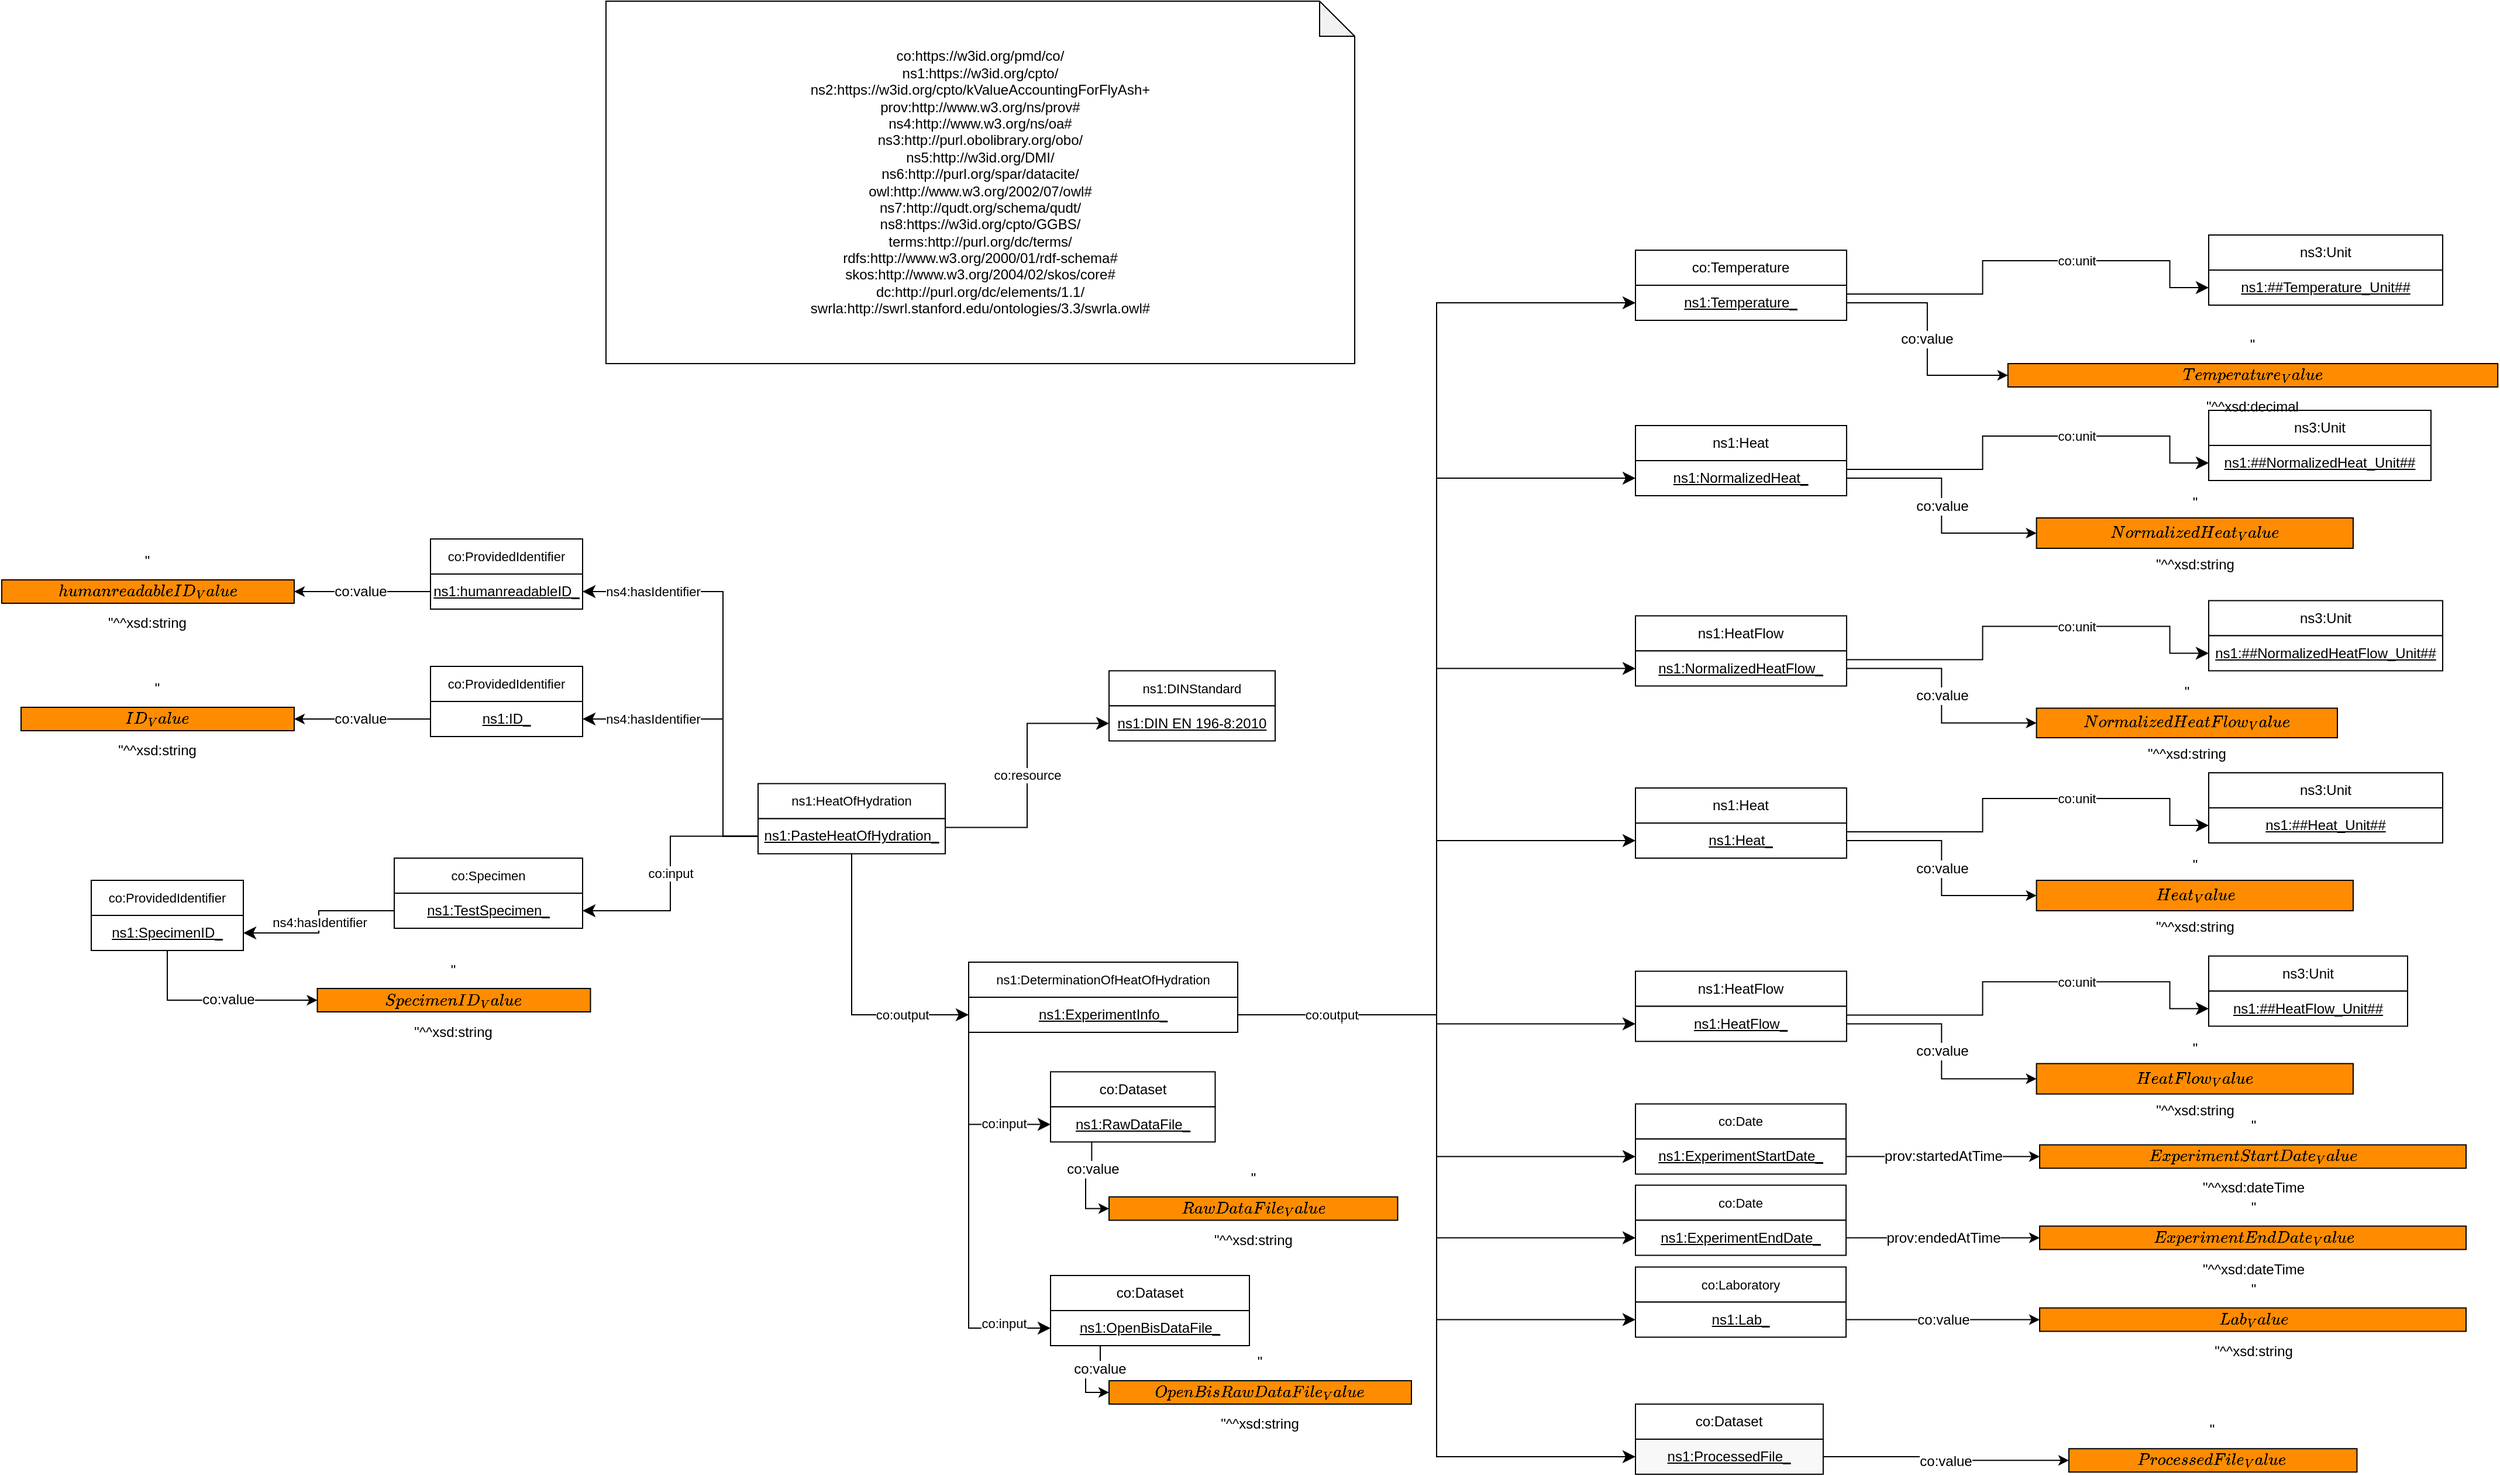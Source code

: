 <mxfile version="15.8.2" type="device"><diagram id="UXIPkQefFEDrWGH3IdC5" name="MiWoEx_neu"><mxGraphModel dx="4222" dy="2876" grid="1" gridSize="10" guides="1" tooltips="1" connect="1" arrows="1" fold="1" page="0" pageScale="1" pageWidth="827" pageHeight="1169" math="0" shadow="0"><root><mxCell id="97505-SNcamct329gDO7-0"/><mxCell id="97505-SNcamct329gDO7-1" parent="97505-SNcamct329gDO7-0"/><object label="ns1:HeatOfHydration" Type="Class" IRI="https://w3id.org/cpto/HeatOfHydration" id="j17su15VqIJJxBcEzvb6-0"><mxCell style="rounded=0;whiteSpace=wrap;html=1;snapToPoint=1;points=[[0.1,0],[0.2,0],[0.3,0],[0.4,0],[0.5,0],[0.6,0],[0.7,0],[0.8,0],[0.9,0],[0,0.1],[0,0.3],[0,0.5],[0,0.7],[0,0.9],[0.1,1],[0.2,1],[0.3,1],[0.4,1],[0.5,1],[0.6,1],[0.7,1],[0.8,1],[0.9,1],[1,0.1],[1,0.3],[1,0.5],[1,0.7],[1,0.9]];fontSize=11;fillColor=#FFFFFF;" parent="97505-SNcamct329gDO7-1" vertex="1"><mxGeometry x="-1850" y="-1320.74" width="160" height="30" as="geometry"/></mxCell></object><object label="&lt;span style=&quot;font-size: 12px&quot;&gt;&lt;u&gt;ns1:PasteHeatOfHydration_&lt;/u&gt;&lt;/span&gt;" Type="Individual" IRI="Null" id="j17su15VqIJJxBcEzvb6-1"><mxCell style="rounded=0;whiteSpace=wrap;html=1;snapToPoint=1;fontSize=11;" parent="97505-SNcamct329gDO7-1" vertex="1"><mxGeometry x="-1850" y="-1290.74" width="160" height="30" as="geometry"/></mxCell></object><object label="co:resource" Type="ObjectProperty" IRI="https://w3id.org/pmd/co/resource" id="j17su15VqIJJxBcEzvb6-5"><mxCell style="endArrow=classic;html=1;exitX=1;exitY=0.25;exitDx=0;exitDy=0;endSize=8;arcSize=0;edgeStyle=orthogonalEdgeStyle;entryX=0;entryY=0.5;entryDx=0;entryDy=0;fillColor=#FFFFFF;" parent="97505-SNcamct329gDO7-1" source="j17su15VqIJJxBcEzvb6-1" target="j17su15VqIJJxBcEzvb6-8" edge="1"><mxGeometry width="90" height="26" as="geometry"><mxPoint x="-282" y="436.5" as="sourcePoint"/><mxPoint x="-1660" y="-1445" as="targetPoint"/></mxGeometry></mxCell></object><object label="ns1:DINStandard" Type="Class" IRI="https://w3id.org/cpto/DINStandard" id="j17su15VqIJJxBcEzvb6-7"><mxCell style="rounded=0;whiteSpace=wrap;html=1;snapToPoint=1;points=[[0.1,0],[0.2,0],[0.3,0],[0.4,0],[0.5,0],[0.6,0],[0.7,0],[0.8,0],[0.9,0],[0,0.1],[0,0.3],[0,0.5],[0,0.7],[0,0.9],[0.1,1],[0.2,1],[0.3,1],[0.4,1],[0.5,1],[0.6,1],[0.7,1],[0.8,1],[0.9,1],[1,0.1],[1,0.3],[1,0.5],[1,0.7],[1,0.9]];fontSize=11;fillColor=#FFFFFF;" parent="97505-SNcamct329gDO7-1" vertex="1"><mxGeometry x="-1550" y="-1417.25" width="142" height="30" as="geometry"/></mxCell></object><object label="&lt;u style=&quot;font-size: 12px&quot;&gt;ns1:&lt;/u&gt;&lt;u&gt;&lt;font style=&quot;font-size: 12px&quot;&gt;DIN EN 196-8:2010&lt;/font&gt;&lt;/u&gt;" Type="Individual" IRI="Null" id="j17su15VqIJJxBcEzvb6-8"><mxCell style="rounded=0;whiteSpace=wrap;html=1;snapToPoint=1;fontSize=11;" parent="97505-SNcamct329gDO7-1" vertex="1"><mxGeometry x="-1550" y="-1387.25" width="142" height="30" as="geometry"/></mxCell></object><object label="co:Date" Type="Class" IRI="https://w3id.org/pmd/co/Date" id="j17su15VqIJJxBcEzvb6-9"><mxCell style="rounded=0;whiteSpace=wrap;html=1;snapToPoint=1;points=[[0.1,0],[0.2,0],[0.3,0],[0.4,0],[0.5,0],[0.6,0],[0.7,0],[0.8,0],[0.9,0],[0,0.1],[0,0.3],[0,0.5],[0,0.7],[0,0.9],[0.1,1],[0.2,1],[0.3,1],[0.4,1],[0.5,1],[0.6,1],[0.7,1],[0.8,1],[0.9,1],[1,0.1],[1,0.3],[1,0.5],[1,0.7],[1,0.9]];fontSize=11;fillColor=#FFFFFF;" parent="97505-SNcamct329gDO7-1" vertex="1"><mxGeometry x="-1100" y="-977.25" width="180" height="30" as="geometry"/></mxCell></object><object label="&lt;u style=&quot;font-size: 12px&quot;&gt;ns1:&lt;/u&gt;&lt;span style=&quot;font-size: 12px&quot;&gt;&lt;u&gt;ExperimentEndDate_&lt;/u&gt;&lt;/span&gt;" Type="Individual" IRI="Null" id="j17su15VqIJJxBcEzvb6-10"><mxCell style="rounded=0;whiteSpace=wrap;html=1;snapToPoint=1;fontSize=11;fillColor=#FFFFFF;" parent="97505-SNcamct329gDO7-1" vertex="1"><mxGeometry x="-1100" y="-947.25" width="180" height="30" as="geometry"/></mxCell></object><object label="ns1:DeterminationOfHeatOfHydration" Type="Class" IRI="https://w3id.org/cpto/DeterminationOfHeatOfHydration" id="j17su15VqIJJxBcEzvb6-76"><mxCell style="rounded=0;whiteSpace=wrap;html=1;snapToPoint=1;points=[[0.1,0],[0.2,0],[0.3,0],[0.4,0],[0.5,0],[0.6,0],[0.7,0],[0.8,0],[0.9,0],[0,0.1],[0,0.3],[0,0.5],[0,0.7],[0,0.9],[0.1,1],[0.2,1],[0.3,1],[0.4,1],[0.5,1],[0.6,1],[0.7,1],[0.8,1],[0.9,1],[1,0.1],[1,0.3],[1,0.5],[1,0.7],[1,0.9]];fontSize=11;fillColor=#FFFFFF;" parent="97505-SNcamct329gDO7-1" vertex="1"><mxGeometry x="-1670" y="-1168" width="230" height="30" as="geometry"/></mxCell></object><object label="&lt;u style=&quot;font-size: 12px&quot;&gt;ns1:&lt;/u&gt;&lt;u&gt;&lt;font style=&quot;font-size: 12px&quot;&gt;ExperimentInfo_&lt;/font&gt;&lt;/u&gt;" Type="Individual" IRI="Null" id="j17su15VqIJJxBcEzvb6-77"><mxCell style="rounded=0;whiteSpace=wrap;html=1;snapToPoint=1;fontSize=11;" parent="97505-SNcamct329gDO7-1" vertex="1"><mxGeometry x="-1670" y="-1138" width="230" height="30" as="geometry"/></mxCell></object><object label="co:output" Type="ObjectProperty" IRI="https://w3id.org/pmd/co/output" id="j17su15VqIJJxBcEzvb6-78"><mxCell style="endArrow=classic;html=1;endSize=8;arcSize=0;edgeStyle=orthogonalEdgeStyle;entryX=0;entryY=0.5;entryDx=0;entryDy=0;exitX=0.5;exitY=1;exitDx=0;exitDy=0;fillColor=#FFFFFF;" parent="97505-SNcamct329gDO7-1" source="j17su15VqIJJxBcEzvb6-1" target="j17su15VqIJJxBcEzvb6-77" edge="1"><mxGeometry x="-279.5" width="90" height="26" as="geometry"><mxPoint x="90.5" y="390" as="sourcePoint"/><mxPoint x="-589.5" y="2153.74" as="targetPoint"/><mxPoint x="-7" y="69" as="offset"/><Array as="points"><mxPoint x="-1770" y="-1123"/></Array></mxGeometry></mxCell></object><object label="co:Laboratory" Type="Class" IRI="https://w3id.org/pmd/co/Laboratory" id="j17su15VqIJJxBcEzvb6-95"><mxCell style="rounded=0;whiteSpace=wrap;html=1;snapToPoint=1;points=[[0.1,0],[0.2,0],[0.3,0],[0.4,0],[0.5,0],[0.6,0],[0.7,0],[0.8,0],[0.9,0],[0,0.1],[0,0.3],[0,0.5],[0,0.7],[0,0.9],[0.1,1],[0.2,1],[0.3,1],[0.4,1],[0.5,1],[0.6,1],[0.7,1],[0.8,1],[0.9,1],[1,0.1],[1,0.3],[1,0.5],[1,0.7],[1,0.9]];fontSize=11;fillColor=#FFFFFF;" parent="97505-SNcamct329gDO7-1" vertex="1"><mxGeometry x="-1100" y="-907.25" width="180" height="30" as="geometry"/></mxCell></object><object label="&lt;u style=&quot;font-size: 12px&quot;&gt;ns1:&lt;/u&gt;&lt;span style=&quot;font-size: 12px&quot;&gt;&lt;u&gt;Lab_&lt;/u&gt;&lt;/span&gt;" Type="Individual" IRI="Null" id="j17su15VqIJJxBcEzvb6-96"><mxCell style="rounded=0;whiteSpace=wrap;html=1;snapToPoint=1;fontSize=11;fillColor=#FFFFFF;" parent="97505-SNcamct329gDO7-1" vertex="1"><mxGeometry x="-1100" y="-877.25" width="180" height="30" as="geometry"/></mxCell></object><object label="prov:endedAtTime" Type="DatatypeProperty" IRI="http://www.w3.org/ns/prov#endedAtTime" id="j17su15VqIJJxBcEzvb6-97"><mxCell style="edgeStyle=orthogonalEdgeStyle;rounded=0;orthogonalLoop=1;jettySize=auto;html=1;fontSize=12;exitX=1;exitY=0.5;exitDx=0;exitDy=0;entryX=0;entryY=0.5;entryDx=0;entryDy=0;fillColor=#FFFFFF;" parent="97505-SNcamct329gDO7-1" source="j17su15VqIJJxBcEzvb6-10" target="YiSI-3_hxDZqlvMmnj0z-59" edge="1"><mxGeometry x="170" y="140.75" as="geometry"><mxPoint x="530.5" y="635.75" as="sourcePoint"/><mxPoint x="-759.5" y="-1007.25" as="targetPoint"/></mxGeometry></mxCell></object><object label="co:value" Type="DatatypeProperty" IRI="https://w3id.org/pmd/co/value" id="j17su15VqIJJxBcEzvb6-99"><mxCell style="edgeStyle=orthogonalEdgeStyle;rounded=0;orthogonalLoop=1;jettySize=auto;html=1;fontSize=12;entryX=0;entryY=0.5;entryDx=0;entryDy=0;exitX=1;exitY=0.5;exitDx=0;exitDy=0;fillColor=#FFFFFF;" parent="97505-SNcamct329gDO7-1" source="j17su15VqIJJxBcEzvb6-96" target="j17su15VqIJJxBcEzvb6-100" edge="1"><mxGeometry x="170" y="140.75" as="geometry"><mxPoint x="540.5" y="680.75" as="sourcePoint"/><mxPoint x="-2778.97" y="10575.01" as="targetPoint"/></mxGeometry></mxCell></object><object label="&quot;$$Lab_Value$$&quot;^^xsd:string" Type="DataValue" IRI_DT="http://www.w3.org/2001/XMLSchema#string" id="j17su15VqIJJxBcEzvb6-100"><mxCell style="rounded=0;whiteSpace=wrap;html=1;snapToPoint=1;shadow=0;glass=0;sketch=0;strokeColor=default;fontSize=12;fillColor=#FF8C00;" parent="97505-SNcamct329gDO7-1" vertex="1"><mxGeometry x="-754.5" y="-872.25" width="364.5" height="20" as="geometry"/></mxCell></object><object label="co:output" Type="ObjectProperty" IRI="https://w3id.org/pmd/co/output" id="j17su15VqIJJxBcEzvb6-110"><mxCell style="endArrow=classic;html=1;endSize=8;arcSize=0;edgeStyle=orthogonalEdgeStyle;entryX=0;entryY=0.5;entryDx=0;entryDy=0;exitX=1;exitY=0.5;exitDx=0;exitDy=0;fillColor=#FFFFFF;" parent="97505-SNcamct329gDO7-1" source="j17su15VqIJJxBcEzvb6-77" target="0SvXGI8I1okwBc59mU3W-1" edge="1"><mxGeometry width="90" height="26" as="geometry"><mxPoint x="320.56" y="345" as="sourcePoint"/><mxPoint x="-1270" y="-933" as="targetPoint"/><mxPoint x="-90" y="-61" as="offset"/></mxGeometry></mxCell></object><object label="&quot;$$ExperimentEndDate_Value$$&quot;^^xsd:dateTime" Type="DataValue" IRI_DT="http://www.w3.org/2001/XMLSchema#dateTime" id="YiSI-3_hxDZqlvMmnj0z-59"><mxCell style="rounded=0;whiteSpace=wrap;html=1;snapToPoint=1;shadow=0;glass=0;sketch=0;strokeColor=default;fontSize=12;fillColor=#FF8C00;" parent="97505-SNcamct329gDO7-1" vertex="1"><mxGeometry x="-754.5" y="-942.25" width="364.5" height="20" as="geometry"/></mxCell></object><object label="co:Date" Type="Class" IRI="https://w3id.org/pmd/co/Date" id="0SvXGI8I1okwBc59mU3W-0"><mxCell style="rounded=0;whiteSpace=wrap;html=1;snapToPoint=1;points=[[0.1,0],[0.2,0],[0.3,0],[0.4,0],[0.5,0],[0.6,0],[0.7,0],[0.8,0],[0.9,0],[0,0.1],[0,0.3],[0,0.5],[0,0.7],[0,0.9],[0.1,1],[0.2,1],[0.3,1],[0.4,1],[0.5,1],[0.6,1],[0.7,1],[0.8,1],[0.9,1],[1,0.1],[1,0.3],[1,0.5],[1,0.7],[1,0.9]];fontSize=11;fillColor=#FFFFFF;" parent="97505-SNcamct329gDO7-1" vertex="1"><mxGeometry x="-1100" y="-1046.75" width="180" height="30" as="geometry"/></mxCell></object><object label="&lt;u style=&quot;font-size: 12px&quot;&gt;ns1:&lt;/u&gt;&lt;span style=&quot;font-size: 12px&quot;&gt;&lt;u&gt;ExperimentStartDate_&lt;/u&gt;&lt;/span&gt;" Type="Individual" IRI="Null" id="0SvXGI8I1okwBc59mU3W-1"><mxCell style="rounded=0;whiteSpace=wrap;html=1;snapToPoint=1;fontSize=11;fillColor=#FFFFFF;" parent="97505-SNcamct329gDO7-1" vertex="1"><mxGeometry x="-1100" y="-1016.75" width="180" height="30" as="geometry"/></mxCell></object><object label="prov:startedAtTime" Type="DatatypeProperty" IRI="http://www.w3.org/ns/prov#startedAtTime" id="0SvXGI8I1okwBc59mU3W-2"><mxCell style="edgeStyle=orthogonalEdgeStyle;rounded=0;orthogonalLoop=1;jettySize=auto;html=1;fontSize=12;exitX=1;exitY=0.5;exitDx=0;exitDy=0;entryX=0;entryY=0.5;entryDx=0;entryDy=0;fillColor=#FFFFFF;" parent="97505-SNcamct329gDO7-1" source="0SvXGI8I1okwBc59mU3W-1" target="0SvXGI8I1okwBc59mU3W-3" edge="1"><mxGeometry x="170" y="71.25" as="geometry"><mxPoint x="530.5" y="566.25" as="sourcePoint"/><mxPoint x="-759.5" y="-1076.75" as="targetPoint"/></mxGeometry></mxCell></object><object label="&quot;$$ExperimentStartDate_Value$$&quot;^^xsd:dateTime" Type="DataValue" IRI_DT="http://www.w3.org/2001/XMLSchema#dateTime" id="0SvXGI8I1okwBc59mU3W-3"><mxCell style="rounded=0;whiteSpace=wrap;html=1;snapToPoint=1;shadow=0;glass=0;sketch=0;strokeColor=default;fontSize=12;fillColor=#FF8C00;" parent="97505-SNcamct329gDO7-1" vertex="1"><mxGeometry x="-754.5" y="-1011.75" width="364.5" height="20" as="geometry"/></mxCell></object><object label="ns1:HeatFlow" Type="Class" IRI="https://w3id.org/cpto/HeatFlow" id="0SvXGI8I1okwBc59mU3W-12"><mxCell style="rounded=0;whiteSpace=wrap;html=1;snapToPoint=1;points=[[0.1,0],[0.2,0],[0.3,0],[0.4,0],[0.5,0],[0.6,0],[0.7,0],[0.8,0],[0.9,0],[0,0.1],[0,0.3],[0,0.5],[0,0.7],[0,0.9],[0.1,1],[0.2,1],[0.3,1],[0.4,1],[0.5,1],[0.6,1],[0.7,1],[0.8,1],[0.9,1],[1,0.1],[1,0.3],[1,0.5],[1,0.7],[1,0.9]];fillColor=#FFFFFF;" parent="97505-SNcamct329gDO7-1" vertex="1"><mxGeometry x="-1100" y="-1464.25" width="180.47" height="30" as="geometry"/></mxCell></object><object label="&lt;u style=&quot;font-size: 11px&quot;&gt;&lt;font style=&quot;font-size: 12px&quot;&gt;ns1:NormalizedHeatFlow&lt;/font&gt;&lt;/u&gt;&lt;u&gt;_&lt;/u&gt;" Type="Individual" IRI="Null" id="0SvXGI8I1okwBc59mU3W-13"><mxCell style="rounded=0;whiteSpace=wrap;html=1;snapToPoint=1;fillColor=#FFFFFF;" parent="97505-SNcamct329gDO7-1" vertex="1"><mxGeometry x="-1100" y="-1434.25" width="180.47" height="30" as="geometry"/></mxCell></object><object label="co:value" Type="DatatypeProperty" IRI="https://w3id.org/pmd/co/value" id="0SvXGI8I1okwBc59mU3W-14"><mxCell style="edgeStyle=orthogonalEdgeStyle;rounded=0;orthogonalLoop=1;jettySize=auto;html=1;exitX=1;exitY=0.5;exitDx=0;exitDy=0;fontSize=12;entryX=0;entryY=0.5;entryDx=0;entryDy=0;fillColor=#FFFFFF;" parent="97505-SNcamct329gDO7-1" source="0SvXGI8I1okwBc59mU3W-13" target="0SvXGI8I1okwBc59mU3W-15" edge="1"><mxGeometry x="-593.263" y="-1414.086" as="geometry"><mxPoint x="-593.263" y="-1414.086" as="sourcePoint"/><mxPoint x="-793.26" y="-1391.25" as="targetPoint"/></mxGeometry></mxCell></object><object label="&quot;$$NormalizedHeatFlow_Value$$&quot;^^xsd:string" Type="DataValue" IRI_DT="http://www.w3.org/2001/XMLSchema#string" id="0SvXGI8I1okwBc59mU3W-15"><mxCell style="rounded=0;whiteSpace=wrap;html=1;fillColor=#FF8C00;" parent="97505-SNcamct329gDO7-1" vertex="1"><mxGeometry x="-757.21" y="-1385.25" width="257.21" height="25.25" as="geometry"/></mxCell></object><object label="ns3:Unit" Type="Class" IRI="http://qudt.org/schema/qudt/Unit" id="0SvXGI8I1okwBc59mU3W-16"><mxCell style="rounded=0;whiteSpace=wrap;html=1;snapToPoint=1;points=[[0.1,0],[0.2,0],[0.3,0],[0.4,0],[0.5,0],[0.6,0],[0.7,0],[0.8,0],[0.9,0],[0,0.1],[0,0.3],[0,0.5],[0,0.7],[0,0.9],[0.1,1],[0.2,1],[0.3,1],[0.4,1],[0.5,1],[0.6,1],[0.7,1],[0.8,1],[0.9,1],[1,0.1],[1,0.3],[1,0.5],[1,0.7],[1,0.9]];fillColor=#FFFFFF;" parent="97505-SNcamct329gDO7-1" vertex="1"><mxGeometry x="-610" y="-1477.25" width="200" height="30" as="geometry"/></mxCell></object><object label="&lt;u&gt;ns1:##NormalizedHeatFlow_Unit##&lt;/u&gt;" Type="Individual" id="0SvXGI8I1okwBc59mU3W-17"><mxCell style="rounded=0;whiteSpace=wrap;html=1;snapToPoint=1;fillColor=#FFFFFF;" parent="97505-SNcamct329gDO7-1" vertex="1"><mxGeometry x="-610" y="-1447.25" width="200" height="30" as="geometry"/></mxCell></object><object label="co:unit" Type="ObjectProperty" IRI="https://w3id.org/pmd/co/unit" id="0SvXGI8I1okwBc59mU3W-18"><mxCell style="endArrow=classic;html=1;exitX=1;exitY=0.25;exitDx=0;exitDy=0;entryX=0;entryY=0.5;entryDx=0;entryDy=0;endSize=8;arcSize=0;edgeStyle=orthogonalEdgeStyle;fillColor=#FFFFFF;" parent="97505-SNcamct329gDO7-1" source="0SvXGI8I1okwBc59mU3W-13" target="0SvXGI8I1okwBc59mU3W-17" edge="1"><mxGeometry x="-2823.26" y="-1255.25" width="90" height="26" as="geometry"><mxPoint x="-662.593" y="-1500.25" as="sourcePoint"/><mxPoint x="-522.593" y="-1500.25" as="targetPoint"/><Array as="points"><mxPoint x="-803.26" y="-1426.25"/><mxPoint x="-803.26" y="-1455.25"/><mxPoint x="-643.26" y="-1455.25"/><mxPoint x="-643.26" y="-1432.25"/></Array><mxPoint x="42" y="-26" as="offset"/></mxGeometry></mxCell></object><object label="ns1:Heat" Type="Class" IRI="https://w3id.org/cpto/Heat" id="0SvXGI8I1okwBc59mU3W-19"><mxCell style="rounded=0;whiteSpace=wrap;html=1;snapToPoint=1;points=[[0.1,0],[0.2,0],[0.3,0],[0.4,0],[0.5,0],[0.6,0],[0.7,0],[0.8,0],[0.9,0],[0,0.1],[0,0.3],[0,0.5],[0,0.7],[0,0.9],[0.1,1],[0.2,1],[0.3,1],[0.4,1],[0.5,1],[0.6,1],[0.7,1],[0.8,1],[0.9,1],[1,0.1],[1,0.3],[1,0.5],[1,0.7],[1,0.9]];fillColor=#FFFFFF;" parent="97505-SNcamct329gDO7-1" vertex="1"><mxGeometry x="-1100" y="-1317" width="180.47" height="30" as="geometry"/></mxCell></object><object label="&lt;u style=&quot;font-size: 11px&quot;&gt;&lt;font style=&quot;font-size: 12px&quot;&gt;ns1:Heat&lt;/font&gt;&lt;/u&gt;&lt;u&gt;_&lt;/u&gt;" Type="Individual" IRI="Null" id="0SvXGI8I1okwBc59mU3W-20"><mxCell style="rounded=0;whiteSpace=wrap;html=1;snapToPoint=1;fillColor=#FFFFFF;" parent="97505-SNcamct329gDO7-1" vertex="1"><mxGeometry x="-1100" y="-1287" width="180.47" height="30" as="geometry"/></mxCell></object><object label="co:value" Type="DatatypeProperty" IRI="https://w3id.org/pmd/co/value" id="0SvXGI8I1okwBc59mU3W-21"><mxCell style="edgeStyle=orthogonalEdgeStyle;rounded=0;orthogonalLoop=1;jettySize=auto;html=1;exitX=1;exitY=0.5;exitDx=0;exitDy=0;fontSize=12;entryX=0;entryY=0.5;entryDx=0;entryDy=0;fillColor=#FFFFFF;" parent="97505-SNcamct329gDO7-1" source="0SvXGI8I1okwBc59mU3W-20" target="0SvXGI8I1okwBc59mU3W-22" edge="1"><mxGeometry x="-593.263" y="-1266.836" as="geometry"><mxPoint x="-593.263" y="-1266.836" as="sourcePoint"/><mxPoint x="-793.26" y="-1244" as="targetPoint"/></mxGeometry></mxCell></object><object label="&quot;$$Heat_Value$$&quot;^^xsd:string" Type="DataValue" IRI_DT="http://www.w3.org/2001/XMLSchema#string" id="0SvXGI8I1okwBc59mU3W-22"><mxCell style="rounded=0;whiteSpace=wrap;html=1;fillColor=#FF8C00;" parent="97505-SNcamct329gDO7-1" vertex="1"><mxGeometry x="-757.21" y="-1238" width="270.69" height="26" as="geometry"/></mxCell></object><object label="ns3:Unit" Type="Class" IRI="http://qudt.org/schema/qudt/Unit" id="0SvXGI8I1okwBc59mU3W-23"><mxCell style="rounded=0;whiteSpace=wrap;html=1;snapToPoint=1;points=[[0.1,0],[0.2,0],[0.3,0],[0.4,0],[0.5,0],[0.6,0],[0.7,0],[0.8,0],[0.9,0],[0,0.1],[0,0.3],[0,0.5],[0,0.7],[0,0.9],[0.1,1],[0.2,1],[0.3,1],[0.4,1],[0.5,1],[0.6,1],[0.7,1],[0.8,1],[0.9,1],[1,0.1],[1,0.3],[1,0.5],[1,0.7],[1,0.9]];fillColor=#FFFFFF;" parent="97505-SNcamct329gDO7-1" vertex="1"><mxGeometry x="-610" y="-1330" width="200" height="30" as="geometry"/></mxCell></object><object label="&lt;u&gt;ns1:##Heat_Unit##&lt;/u&gt;" Type="Individual" id="0SvXGI8I1okwBc59mU3W-24"><mxCell style="rounded=0;whiteSpace=wrap;html=1;snapToPoint=1;fillColor=#FFFFFF;" parent="97505-SNcamct329gDO7-1" vertex="1"><mxGeometry x="-610" y="-1300" width="200" height="30" as="geometry"/></mxCell></object><object label="co:unit" Type="ObjectProperty" IRI="https://w3id.org/pmd/co/unit" id="0SvXGI8I1okwBc59mU3W-25"><mxCell style="endArrow=classic;html=1;exitX=1;exitY=0.25;exitDx=0;exitDy=0;entryX=0;entryY=0.5;entryDx=0;entryDy=0;endSize=8;arcSize=0;edgeStyle=orthogonalEdgeStyle;fillColor=#FFFFFF;" parent="97505-SNcamct329gDO7-1" source="0SvXGI8I1okwBc59mU3W-20" target="0SvXGI8I1okwBc59mU3W-24" edge="1"><mxGeometry x="-2823.26" y="-1108" width="90" height="26" as="geometry"><mxPoint x="-662.593" y="-1353" as="sourcePoint"/><mxPoint x="-522.593" y="-1353" as="targetPoint"/><Array as="points"><mxPoint x="-803.26" y="-1279"/><mxPoint x="-803.26" y="-1308"/><mxPoint x="-643.26" y="-1308"/><mxPoint x="-643.26" y="-1285"/></Array><mxPoint x="42" y="-26" as="offset"/></mxGeometry></mxCell></object><object label="ns1:Heat" Type="Class" IRI="https://w3id.org/cpto/Heat" id="0SvXGI8I1okwBc59mU3W-26"><mxCell style="rounded=0;whiteSpace=wrap;html=1;snapToPoint=1;points=[[0.1,0],[0.2,0],[0.3,0],[0.4,0],[0.5,0],[0.6,0],[0.7,0],[0.8,0],[0.9,0],[0,0.1],[0,0.3],[0,0.5],[0,0.7],[0,0.9],[0.1,1],[0.2,1],[0.3,1],[0.4,1],[0.5,1],[0.6,1],[0.7,1],[0.8,1],[0.9,1],[1,0.1],[1,0.3],[1,0.5],[1,0.7],[1,0.9]];fillColor=#FFFFFF;" parent="97505-SNcamct329gDO7-1" vertex="1"><mxGeometry x="-1100" y="-1627" width="180.47" height="30" as="geometry"/></mxCell></object><object label="&lt;u style=&quot;font-size: 11px&quot;&gt;&lt;font style=&quot;font-size: 12px&quot;&gt;ns1:NormalizedHeat&lt;/font&gt;&lt;/u&gt;&lt;u&gt;_&lt;/u&gt;" Type="Individual" IRI="Null" id="0SvXGI8I1okwBc59mU3W-27"><mxCell style="rounded=0;whiteSpace=wrap;html=1;snapToPoint=1;fillColor=#FFFFFF;" parent="97505-SNcamct329gDO7-1" vertex="1"><mxGeometry x="-1100" y="-1597" width="180.47" height="30" as="geometry"/></mxCell></object><object label="co:value" Type="DatatypeProperty" IRI="https://w3id.org/pmd/co/value" id="0SvXGI8I1okwBc59mU3W-28"><mxCell style="edgeStyle=orthogonalEdgeStyle;rounded=0;orthogonalLoop=1;jettySize=auto;html=1;exitX=1;exitY=0.5;exitDx=0;exitDy=0;fontSize=12;entryX=0;entryY=0.5;entryDx=0;entryDy=0;fillColor=#FFFFFF;" parent="97505-SNcamct329gDO7-1" source="0SvXGI8I1okwBc59mU3W-27" target="0SvXGI8I1okwBc59mU3W-29" edge="1"><mxGeometry x="-593.263" y="-1576.836" as="geometry"><mxPoint x="-593.263" y="-1576.836" as="sourcePoint"/><mxPoint x="-793.26" y="-1554" as="targetPoint"/></mxGeometry></mxCell></object><object label="&quot;$$NormalizedHeat_Value$$&quot;^^xsd:string" Type="DataValue" IRI_DT="http://www.w3.org/2001/XMLSchema#string" id="0SvXGI8I1okwBc59mU3W-29"><mxCell style="rounded=0;whiteSpace=wrap;html=1;fillColor=#FF8C00;" parent="97505-SNcamct329gDO7-1" vertex="1"><mxGeometry x="-757.21" y="-1548" width="270.69" height="26" as="geometry"/></mxCell></object><object label="ns3:Unit" Type="Class" IRI="http://qudt.org/schema/qudt/Unit" id="0SvXGI8I1okwBc59mU3W-30"><mxCell style="rounded=0;whiteSpace=wrap;html=1;snapToPoint=1;points=[[0.1,0],[0.2,0],[0.3,0],[0.4,0],[0.5,0],[0.6,0],[0.7,0],[0.8,0],[0.9,0],[0,0.1],[0,0.3],[0,0.5],[0,0.7],[0,0.9],[0.1,1],[0.2,1],[0.3,1],[0.4,1],[0.5,1],[0.6,1],[0.7,1],[0.8,1],[0.9,1],[1,0.1],[1,0.3],[1,0.5],[1,0.7],[1,0.9]];fillColor=#FFFFFF;" parent="97505-SNcamct329gDO7-1" vertex="1"><mxGeometry x="-610" y="-1640" width="190" height="30" as="geometry"/></mxCell></object><object label="&lt;u&gt;ns1:##NormalizedHeat_Unit##&lt;/u&gt;" Type="Individual" id="0SvXGI8I1okwBc59mU3W-31"><mxCell style="rounded=0;whiteSpace=wrap;html=1;snapToPoint=1;fillColor=#FFFFFF;" parent="97505-SNcamct329gDO7-1" vertex="1"><mxGeometry x="-610" y="-1610" width="190" height="30" as="geometry"/></mxCell></object><object label="co:unit" Type="ObjectProperty" IRI="https://w3id.org/pmd/co/unit" id="0SvXGI8I1okwBc59mU3W-32"><mxCell style="endArrow=classic;html=1;exitX=1;exitY=0.25;exitDx=0;exitDy=0;entryX=0;entryY=0.5;entryDx=0;entryDy=0;endSize=8;arcSize=0;edgeStyle=orthogonalEdgeStyle;fillColor=#FFFFFF;" parent="97505-SNcamct329gDO7-1" source="0SvXGI8I1okwBc59mU3W-27" target="0SvXGI8I1okwBc59mU3W-31" edge="1"><mxGeometry x="-2823.26" y="-1418" width="90" height="26" as="geometry"><mxPoint x="-662.593" y="-1663" as="sourcePoint"/><mxPoint x="-522.593" y="-1663" as="targetPoint"/><Array as="points"><mxPoint x="-803.26" y="-1589"/><mxPoint x="-803.26" y="-1618"/><mxPoint x="-643.26" y="-1618"/><mxPoint x="-643.26" y="-1595"/></Array><mxPoint x="42" y="-26" as="offset"/></mxGeometry></mxCell></object><object label="ns1:HeatFlow" Type="Class" IRI="https://w3id.org/cpto/HeatFlow" id="0SvXGI8I1okwBc59mU3W-33"><mxCell style="rounded=0;whiteSpace=wrap;html=1;snapToPoint=1;points=[[0.1,0],[0.2,0],[0.3,0],[0.4,0],[0.5,0],[0.6,0],[0.7,0],[0.8,0],[0.9,0],[0,0.1],[0,0.3],[0,0.5],[0,0.7],[0,0.9],[0.1,1],[0.2,1],[0.3,1],[0.4,1],[0.5,1],[0.6,1],[0.7,1],[0.8,1],[0.9,1],[1,0.1],[1,0.3],[1,0.5],[1,0.7],[1,0.9]];fillColor=#FFFFFF;" parent="97505-SNcamct329gDO7-1" vertex="1"><mxGeometry x="-1100" y="-1160.25" width="180.47" height="30" as="geometry"/></mxCell></object><object label="&lt;u style=&quot;font-size: 11px&quot;&gt;&lt;font style=&quot;font-size: 12px&quot;&gt;ns1:HeatFlow&lt;/font&gt;&lt;/u&gt;&lt;u&gt;_&lt;/u&gt;" Type="Individual" IRI="Null" id="0SvXGI8I1okwBc59mU3W-34"><mxCell style="rounded=0;whiteSpace=wrap;html=1;snapToPoint=1;fillColor=#FFFFFF;" parent="97505-SNcamct329gDO7-1" vertex="1"><mxGeometry x="-1100" y="-1130.25" width="180.47" height="30" as="geometry"/></mxCell></object><object label="co:value" Type="DatatypeProperty" IRI="https://w3id.org/pmd/co/value" id="0SvXGI8I1okwBc59mU3W-35"><mxCell style="edgeStyle=orthogonalEdgeStyle;rounded=0;orthogonalLoop=1;jettySize=auto;html=1;exitX=1;exitY=0.5;exitDx=0;exitDy=0;fontSize=12;entryX=0;entryY=0.5;entryDx=0;entryDy=0;fillColor=#FFFFFF;" parent="97505-SNcamct329gDO7-1" source="0SvXGI8I1okwBc59mU3W-34" target="0SvXGI8I1okwBc59mU3W-36" edge="1"><mxGeometry x="-593.263" y="-1110.086" as="geometry"><mxPoint x="-593.263" y="-1110.086" as="sourcePoint"/><mxPoint x="-793.26" y="-1087.25" as="targetPoint"/></mxGeometry></mxCell></object><object label="&quot;$$HeatFlow_Value$$&quot;^^xsd:string" Type="DataValue" IRI_DT="http://www.w3.org/2001/XMLSchema#string" id="0SvXGI8I1okwBc59mU3W-36"><mxCell style="rounded=0;whiteSpace=wrap;html=1;fillColor=#FF8C00;" parent="97505-SNcamct329gDO7-1" vertex="1"><mxGeometry x="-757.21" y="-1081.25" width="270.69" height="26" as="geometry"/></mxCell></object><object label="ns3:Unit" Type="Class" IRI="http://qudt.org/schema/qudt/Unit" id="0SvXGI8I1okwBc59mU3W-37"><mxCell style="rounded=0;whiteSpace=wrap;html=1;snapToPoint=1;points=[[0.1,0],[0.2,0],[0.3,0],[0.4,0],[0.5,0],[0.6,0],[0.7,0],[0.8,0],[0.9,0],[0,0.1],[0,0.3],[0,0.5],[0,0.7],[0,0.9],[0.1,1],[0.2,1],[0.3,1],[0.4,1],[0.5,1],[0.6,1],[0.7,1],[0.8,1],[0.9,1],[1,0.1],[1,0.3],[1,0.5],[1,0.7],[1,0.9]];fillColor=#FFFFFF;" parent="97505-SNcamct329gDO7-1" vertex="1"><mxGeometry x="-610" y="-1173.25" width="170" height="30" as="geometry"/></mxCell></object><object label="&lt;u&gt;ns1:##HeatFlow_Unit##&lt;/u&gt;" Type="Individual" id="0SvXGI8I1okwBc59mU3W-38"><mxCell style="rounded=0;whiteSpace=wrap;html=1;snapToPoint=1;fillColor=#FFFFFF;" parent="97505-SNcamct329gDO7-1" vertex="1"><mxGeometry x="-610" y="-1143.25" width="170" height="30" as="geometry"/></mxCell></object><object label="co:unit" Type="ObjectProperty" IRI="https://w3id.org/pmd/co/unit" id="0SvXGI8I1okwBc59mU3W-39"><mxCell style="endArrow=classic;html=1;exitX=1;exitY=0.25;exitDx=0;exitDy=0;entryX=0;entryY=0.5;entryDx=0;entryDy=0;endSize=8;arcSize=0;edgeStyle=orthogonalEdgeStyle;fillColor=#FFFFFF;" parent="97505-SNcamct329gDO7-1" source="0SvXGI8I1okwBc59mU3W-34" target="0SvXGI8I1okwBc59mU3W-38" edge="1"><mxGeometry x="-2823.26" y="-951.25" width="90" height="26" as="geometry"><mxPoint x="-662.593" y="-1196.25" as="sourcePoint"/><mxPoint x="-522.593" y="-1196.25" as="targetPoint"/><Array as="points"><mxPoint x="-803.26" y="-1122.25"/><mxPoint x="-803.26" y="-1151.25"/><mxPoint x="-643.26" y="-1151.25"/><mxPoint x="-643.26" y="-1128.25"/></Array><mxPoint x="42" y="-26" as="offset"/></mxGeometry></mxCell></object><object label="co:output" Type="ObjectProperty" IRI="https://w3id.org/pmd/co/output" id="0SvXGI8I1okwBc59mU3W-40"><mxCell style="endArrow=classic;html=1;endSize=8;arcSize=0;edgeStyle=orthogonalEdgeStyle;entryX=0;entryY=0.5;entryDx=0;entryDy=0;exitX=1;exitY=0.5;exitDx=0;exitDy=0;fillColor=#FFFFFF;" parent="97505-SNcamct329gDO7-1" source="j17su15VqIJJxBcEzvb6-77" target="j17su15VqIJJxBcEzvb6-10" edge="1"><mxGeometry width="90" height="26" as="geometry"><mxPoint x="-1430" y="-1113" as="sourcePoint"/><mxPoint x="-1090" y="-991.75" as="targetPoint"/><mxPoint x="-90" y="-95" as="offset"/></mxGeometry></mxCell></object><object label="co:output" Type="ObjectProperty" IRI="https://w3id.org/pmd/co/output" id="0SvXGI8I1okwBc59mU3W-41"><mxCell style="endArrow=classic;html=1;endSize=8;arcSize=0;edgeStyle=orthogonalEdgeStyle;entryX=0;entryY=0.5;entryDx=0;entryDy=0;exitX=1;exitY=0.5;exitDx=0;exitDy=0;fillColor=#FFFFFF;" parent="97505-SNcamct329gDO7-1" source="j17su15VqIJJxBcEzvb6-77" target="j17su15VqIJJxBcEzvb6-96" edge="1"><mxGeometry width="90" height="26" as="geometry"><mxPoint x="-1430" y="-1113" as="sourcePoint"/><mxPoint x="-1090" y="-922.25" as="targetPoint"/><mxPoint x="-90" y="-130" as="offset"/></mxGeometry></mxCell></object><object label="co:output" Type="ObjectProperty" IRI="https://w3id.org/pmd/co/output" id="hTF_-Gw0iu4IICEBR-ZK-2"><mxCell style="endArrow=classic;html=1;endSize=8;arcSize=0;edgeStyle=orthogonalEdgeStyle;entryX=0;entryY=0.5;entryDx=0;entryDy=0;exitX=1;exitY=0.5;exitDx=0;exitDy=0;fillColor=#FFFFFF;" parent="97505-SNcamct329gDO7-1" source="j17su15VqIJJxBcEzvb6-77" target="0SvXGI8I1okwBc59mU3W-13" edge="1"><mxGeometry width="90" height="26" as="geometry"><mxPoint x="-1430" y="-1113" as="sourcePoint"/><mxPoint x="-1090" y="-991.75" as="targetPoint"/><mxPoint x="-90" y="148" as="offset"/></mxGeometry></mxCell></object><object label="co:output" Type="ObjectProperty" IRI="https://w3id.org/pmd/co/output" id="hTF_-Gw0iu4IICEBR-ZK-3"><mxCell style="endArrow=classic;html=1;endSize=8;arcSize=0;edgeStyle=orthogonalEdgeStyle;entryX=0;entryY=0.5;entryDx=0;entryDy=0;exitX=1;exitY=0.5;exitDx=0;exitDy=0;fillColor=#FFFFFF;" parent="97505-SNcamct329gDO7-1" source="j17su15VqIJJxBcEzvb6-77" target="0SvXGI8I1okwBc59mU3W-27" edge="1"><mxGeometry width="90" height="26" as="geometry"><mxPoint x="-1420" y="-1103" as="sourcePoint"/><mxPoint x="-1080" y="-981.75" as="targetPoint"/><mxPoint x="-90" y="230" as="offset"/></mxGeometry></mxCell></object><object label="co:output" Type="ObjectProperty" IRI="https://w3id.org/pmd/co/output" id="hTF_-Gw0iu4IICEBR-ZK-4"><mxCell style="endArrow=classic;html=1;endSize=8;arcSize=0;edgeStyle=orthogonalEdgeStyle;entryX=0;entryY=0.5;entryDx=0;entryDy=0;exitX=1;exitY=0.5;exitDx=0;exitDy=0;fillColor=#FFFFFF;" parent="97505-SNcamct329gDO7-1" source="j17su15VqIJJxBcEzvb6-77" target="0SvXGI8I1okwBc59mU3W-34" edge="1"><mxGeometry width="90" height="26" as="geometry"><mxPoint x="-1410" y="-1093" as="sourcePoint"/><mxPoint x="-1070" y="-971.75" as="targetPoint"/><mxPoint x="-90" y="-4" as="offset"/></mxGeometry></mxCell></object><object label="co:output" Type="ObjectProperty" IRI="https://w3id.org/pmd/co/output" id="hTF_-Gw0iu4IICEBR-ZK-5"><mxCell style="endArrow=classic;html=1;endSize=8;arcSize=0;edgeStyle=orthogonalEdgeStyle;entryX=0;entryY=0.5;entryDx=0;entryDy=0;exitX=1;exitY=0.5;exitDx=0;exitDy=0;fillColor=#FFFFFF;" parent="97505-SNcamct329gDO7-1" source="j17su15VqIJJxBcEzvb6-77" target="0SvXGI8I1okwBc59mU3W-20" edge="1"><mxGeometry width="90" height="26" as="geometry"><mxPoint x="-1400" y="-1083" as="sourcePoint"/><mxPoint x="-1060" y="-961.75" as="targetPoint"/><mxPoint x="-90" y="75" as="offset"/></mxGeometry></mxCell></object><object label="co:Temperature" Type="Class" IRI="https://w3id.org/pmd/co/Temperature" id="hTF_-Gw0iu4IICEBR-ZK-6"><mxCell style="rounded=0;whiteSpace=wrap;html=1;snapToPoint=1;points=[[0.1,0],[0.2,0],[0.3,0],[0.4,0],[0.5,0],[0.6,0],[0.7,0],[0.8,0],[0.9,0],[0,0.1],[0,0.3],[0,0.5],[0,0.7],[0,0.9],[0.1,1],[0.2,1],[0.3,1],[0.4,1],[0.5,1],[0.6,1],[0.7,1],[0.8,1],[0.9,1],[1,0.1],[1,0.3],[1,0.5],[1,0.7],[1,0.9]];fillColor=#FFFFFF;" parent="97505-SNcamct329gDO7-1" vertex="1"><mxGeometry x="-1100" y="-1777" width="180.47" height="30" as="geometry"/></mxCell></object><object label="&lt;u style=&quot;font-size: 11px&quot;&gt;&lt;font style=&quot;font-size: 12px&quot;&gt;ns1:Temperature&lt;/font&gt;&lt;/u&gt;&lt;u&gt;_&lt;/u&gt;" Type="Individual" IRI="Null" id="hTF_-Gw0iu4IICEBR-ZK-7"><mxCell style="rounded=0;whiteSpace=wrap;html=1;snapToPoint=1;fillColor=#FFFFFF;" parent="97505-SNcamct329gDO7-1" vertex="1"><mxGeometry x="-1100" y="-1747" width="180.47" height="30" as="geometry"/></mxCell></object><object label="ns3:Unit" Type="Class" IRI="http://qudt.org/schema/qudt/Unit" id="hTF_-Gw0iu4IICEBR-ZK-10"><mxCell style="rounded=0;whiteSpace=wrap;html=1;snapToPoint=1;points=[[0.1,0],[0.2,0],[0.3,0],[0.4,0],[0.5,0],[0.6,0],[0.7,0],[0.8,0],[0.9,0],[0,0.1],[0,0.3],[0,0.5],[0,0.7],[0,0.9],[0.1,1],[0.2,1],[0.3,1],[0.4,1],[0.5,1],[0.6,1],[0.7,1],[0.8,1],[0.9,1],[1,0.1],[1,0.3],[1,0.5],[1,0.7],[1,0.9]];fillColor=#FFFFFF;" parent="97505-SNcamct329gDO7-1" vertex="1"><mxGeometry x="-610" y="-1790" width="200" height="30" as="geometry"/></mxCell></object><object label="&lt;u&gt;ns1:##Temperature_Unit##&lt;/u&gt;" Type="Individual" id="hTF_-Gw0iu4IICEBR-ZK-11"><mxCell style="rounded=0;whiteSpace=wrap;html=1;snapToPoint=1;fillColor=#FFFFFF;" parent="97505-SNcamct329gDO7-1" vertex="1"><mxGeometry x="-610" y="-1760" width="200" height="30" as="geometry"/></mxCell></object><object label="co:unit" Type="ObjectProperty" IRI="https://w3id.org/pmd/co/unit" id="hTF_-Gw0iu4IICEBR-ZK-12"><mxCell style="endArrow=classic;html=1;exitX=1;exitY=0.25;exitDx=0;exitDy=0;entryX=0;entryY=0.5;entryDx=0;entryDy=0;endSize=8;arcSize=0;edgeStyle=orthogonalEdgeStyle;fillColor=#FFFFFF;" parent="97505-SNcamct329gDO7-1" source="hTF_-Gw0iu4IICEBR-ZK-7" target="hTF_-Gw0iu4IICEBR-ZK-11" edge="1"><mxGeometry x="-2823.26" y="-1568" width="90" height="26" as="geometry"><mxPoint x="-662.593" y="-1813" as="sourcePoint"/><mxPoint x="-522.593" y="-1813" as="targetPoint"/><Array as="points"><mxPoint x="-803.26" y="-1739"/><mxPoint x="-803.26" y="-1768"/><mxPoint x="-643.26" y="-1768"/><mxPoint x="-643.26" y="-1745"/></Array><mxPoint x="42" y="-26" as="offset"/></mxGeometry></mxCell></object><object label="co:output" Type="ObjectProperty" IRI="https://w3id.org/pmd/co/output" id="hTF_-Gw0iu4IICEBR-ZK-13"><mxCell style="endArrow=classic;html=1;endSize=8;arcSize=0;edgeStyle=orthogonalEdgeStyle;entryX=0;entryY=0.5;entryDx=0;entryDy=0;exitX=1;exitY=0.5;exitDx=0;exitDy=0;fillColor=#FFFFFF;" parent="97505-SNcamct329gDO7-1" source="j17su15VqIJJxBcEzvb6-77" target="hTF_-Gw0iu4IICEBR-ZK-7" edge="1"><mxGeometry width="90" height="26" as="geometry"><mxPoint x="-1430" y="-1113" as="sourcePoint"/><mxPoint x="-1090" y="-1572" as="targetPoint"/><mxPoint x="-90" y="305" as="offset"/></mxGeometry></mxCell></object><object label="&quot;$$Temperature_Value$$&quot;^^xsd:decimal" Type="DataValue" IRI_DT="http://www.w3.org/2001/XMLSchema#decimal" id="hTF_-Gw0iu4IICEBR-ZK-14"><mxCell style="rounded=0;whiteSpace=wrap;html=1;snapToPoint=1;shadow=0;glass=0;sketch=0;strokeColor=default;fontSize=12;fillColor=#FF8C00;" parent="97505-SNcamct329gDO7-1" vertex="1"><mxGeometry x="-781.62" y="-1680" width="418.74" height="20" as="geometry"/></mxCell></object><object label="co:value" Type="DatatypeProperty" IRI="https://w3id.org/pmd/co/value" id="hTF_-Gw0iu4IICEBR-ZK-15"><mxCell style="edgeStyle=orthogonalEdgeStyle;rounded=0;orthogonalLoop=1;jettySize=auto;html=1;fontSize=12;entryX=0;entryY=0.5;entryDx=0;entryDy=0;exitX=1;exitY=0.5;exitDx=0;exitDy=0;fillColor=#FFFFFF;" parent="97505-SNcamct329gDO7-1" source="hTF_-Gw0iu4IICEBR-ZK-7" target="hTF_-Gw0iu4IICEBR-ZK-14" edge="1"><mxGeometry as="geometry"><mxPoint x="-810.0" y="-2030" as="sourcePoint"/><mxPoint x="-690.0" y="-1998.5" as="targetPoint"/></mxGeometry></mxCell></object><object label="co:Dataset" Type="Class" IRI="https://w3id.org/pmd/co/Dataset" id="fRnoUozh0a0Mm4sPchVL-0"><mxCell style="rounded=0;whiteSpace=wrap;html=1;snapToPoint=1;points=[[0.1,0],[0.2,0],[0.3,0],[0.4,0],[0.5,0],[0.6,0],[0.7,0],[0.8,0],[0.9,0],[0,0.1],[0,0.3],[0,0.5],[0,0.7],[0,0.9],[0.1,1],[0.2,1],[0.3,1],[0.4,1],[0.5,1],[0.6,1],[0.7,1],[0.8,1],[0.9,1],[1,0.1],[1,0.3],[1,0.5],[1,0.7],[1,0.9]];strokeColor=#0F0707;fillColor=#FFFFFF;" parent="97505-SNcamct329gDO7-1" vertex="1"><mxGeometry x="-1100" y="-790" width="160.47" height="30" as="geometry"/></mxCell></object><object label="&lt;u style=&quot;font-size: 11px&quot;&gt;&lt;font style=&quot;font-size: 12px&quot;&gt;ns1:ProcessedFile&lt;/font&gt;&lt;/u&gt;&lt;u&gt;_&lt;/u&gt;" Type="Individual" IRI="Null" id="fRnoUozh0a0Mm4sPchVL-1"><mxCell style="rounded=0;whiteSpace=wrap;html=1;snapToPoint=1;fillColor=#F8F8F8;strokeColor=#000000;" parent="97505-SNcamct329gDO7-1" vertex="1"><mxGeometry x="-1100" y="-760" width="160.47" height="30" as="geometry"/></mxCell></object><object label="&quot;$$ProcessedFile_Value$$&quot;^^xsd:string" Type="DataValue" IRI_DT="http://www.w3.org/2001/XMLSchema#string" id="fRnoUozh0a0Mm4sPchVL-2"><mxCell style="rounded=0;whiteSpace=wrap;html=1;snapToPoint=1;shadow=0;glass=0;sketch=0;strokeColor=default;fontSize=12;fillColor=#FF8C00;" parent="97505-SNcamct329gDO7-1" vertex="1"><mxGeometry x="-729.53" y="-751.87" width="246.27" height="20" as="geometry"/></mxCell></object><object label="co:value" Type="DatatypeProperty" IRI="https://w3id.org/pmd/co/value" id="fRnoUozh0a0Mm4sPchVL-3"><mxCell style="edgeStyle=orthogonalEdgeStyle;rounded=0;orthogonalLoop=1;jettySize=auto;html=1;fontSize=12;entryX=0;entryY=0.5;entryDx=0;entryDy=0;fillColor=#FFFFFF;exitX=1;exitY=0.5;exitDx=0;exitDy=0;" parent="97505-SNcamct329gDO7-1" source="fRnoUozh0a0Mm4sPchVL-1" target="fRnoUozh0a0Mm4sPchVL-2" edge="1"><mxGeometry x="-2843.26" y="-612" as="geometry"><mxPoint x="-910" y="-700" as="sourcePoint"/><mxPoint x="-1152.32" y="496.88" as="targetPoint"/><mxPoint y="2" as="offset"/></mxGeometry></mxCell></object><object label="co:output" Type="ObjectProperty" IRI="https://w3id.org/pmd/co/output" id="fRnoUozh0a0Mm4sPchVL-4"><mxCell style="endArrow=classic;html=1;endSize=8;arcSize=0;edgeStyle=orthogonalEdgeStyle;entryX=0;entryY=0.5;entryDx=0;entryDy=0;fillColor=#FFFFFF;exitX=1;exitY=0.5;exitDx=0;exitDy=0;" parent="97505-SNcamct329gDO7-1" source="j17su15VqIJJxBcEzvb6-77" target="fRnoUozh0a0Mm4sPchVL-1" edge="1"><mxGeometry width="90" height="26" as="geometry"><mxPoint x="-1420" y="-1090" as="sourcePoint"/><mxPoint x="-1090" y="-852.25" as="targetPoint"/><mxPoint x="-90" y="-189" as="offset"/></mxGeometry></mxCell></object><object label="ns4:hasIdentifier" Type="ObjectProperty" IRI="http://purl.org/spar/datacite/hasIdentifier" id="fRnoUozh0a0Mm4sPchVL-5"><mxCell style="endArrow=classic;html=1;endSize=8;arcSize=0;edgeStyle=orthogonalEdgeStyle;entryX=1;entryY=0.5;entryDx=0;entryDy=0;exitX=0;exitY=0.5;exitDx=0;exitDy=0;fillColor=#FFFFFF;" parent="97505-SNcamct329gDO7-1" source="j17su15VqIJJxBcEzvb6-1" target="fRnoUozh0a0Mm4sPchVL-8" edge="1"><mxGeometry width="90" height="26" as="geometry"><mxPoint x="-1876.74" y="-1495.5" as="sourcePoint"/><mxPoint x="-1959.01" y="-1520.53" as="targetPoint"/><mxPoint x="-15" y="-50" as="offset"/><Array as="points"><mxPoint x="-1880" y="-1276"/><mxPoint x="-1880" y="-1376"/></Array></mxGeometry></mxCell></object><object label="&quot;$$ID_Value$$&quot;^^xsd:string" Type="DataValue" IRI_DT="http://www.w3.org/2001/XMLSchema#string" id="fRnoUozh0a0Mm4sPchVL-6"><mxCell style="rounded=0;whiteSpace=wrap;html=1;snapToPoint=1;shadow=0;glass=0;sketch=0;strokeColor=default;fontSize=12;fillColor=#FF8C00;" parent="97505-SNcamct329gDO7-1" vertex="1"><mxGeometry x="-2480" y="-1386" width="233.48" height="20" as="geometry"/></mxCell></object><object label="co:ProvidedIdentifier" Type="Class" IRI="https://w3id.org/pmd/co/ProvidedIdentifier" id="fRnoUozh0a0Mm4sPchVL-7"><mxCell style="rounded=0;whiteSpace=wrap;html=1;snapToPoint=1;points=[[0.1,0],[0.2,0],[0.3,0],[0.4,0],[0.5,0],[0.6,0],[0.7,0],[0.8,0],[0.9,0],[0,0.1],[0,0.3],[0,0.5],[0,0.7],[0,0.9],[0.1,1],[0.2,1],[0.3,1],[0.4,1],[0.5,1],[0.6,1],[0.7,1],[0.8,1],[0.9,1],[1,0.1],[1,0.3],[1,0.5],[1,0.7],[1,0.9]];fontSize=11;fillColor=#FFFFFF;" parent="97505-SNcamct329gDO7-1" vertex="1"><mxGeometry x="-2130" y="-1421" width="130" height="30" as="geometry"/></mxCell></object><object label="&lt;u style=&quot;font-size: 12px&quot;&gt;ns1:&lt;/u&gt;&lt;u&gt;&lt;font style=&quot;font-size: 12px&quot;&gt;ID_&lt;/font&gt;&lt;/u&gt;" Type="Individual" IRI="Null" id="fRnoUozh0a0Mm4sPchVL-8"><mxCell style="rounded=0;whiteSpace=wrap;html=1;snapToPoint=1;fontSize=11;" parent="97505-SNcamct329gDO7-1" vertex="1"><mxGeometry x="-2130" y="-1391" width="130" height="30" as="geometry"/></mxCell></object><object label="co:value" Type="DatatypeProperty" IRI="https://w3id.org/pmd/co/value" id="fRnoUozh0a0Mm4sPchVL-9"><mxCell style="edgeStyle=orthogonalEdgeStyle;rounded=0;orthogonalLoop=1;jettySize=auto;html=1;fontSize=12;entryX=1;entryY=0.5;entryDx=0;entryDy=0;exitX=0;exitY=0.5;exitDx=0;exitDy=0;fillColor=#FFFFFF;" parent="97505-SNcamct329gDO7-1" source="fRnoUozh0a0Mm4sPchVL-8" target="fRnoUozh0a0Mm4sPchVL-6" edge="1"><mxGeometry as="geometry"><mxPoint x="-2141.74" y="-1578.25" as="sourcePoint"/><mxPoint x="-2013.48" y="-1535.75" as="targetPoint"/><mxPoint x="-2" as="offset"/></mxGeometry></mxCell></object><object label="co:ProvidedIdentifier" Type="Class" IRI="https://w3id.org/pmd/co/ProvidedIdentifier" id="fRnoUozh0a0Mm4sPchVL-10"><mxCell style="rounded=0;whiteSpace=wrap;html=1;snapToPoint=1;points=[[0.1,0],[0.2,0],[0.3,0],[0.4,0],[0.5,0],[0.6,0],[0.7,0],[0.8,0],[0.9,0],[0,0.1],[0,0.3],[0,0.5],[0,0.7],[0,0.9],[0.1,1],[0.2,1],[0.3,1],[0.4,1],[0.5,1],[0.6,1],[0.7,1],[0.8,1],[0.9,1],[1,0.1],[1,0.3],[1,0.5],[1,0.7],[1,0.9]];fontSize=11;fillColor=#FFFFFF;" parent="97505-SNcamct329gDO7-1" vertex="1"><mxGeometry x="-2130" y="-1530" width="130" height="30" as="geometry"/></mxCell></object><object label="&lt;u style=&quot;font-size: 12px&quot;&gt;ns1:humanreadable&lt;/u&gt;&lt;u&gt;&lt;font style=&quot;font-size: 12px&quot;&gt;ID_&lt;/font&gt;&lt;/u&gt;" Type="Individual" IRI="Null" id="fRnoUozh0a0Mm4sPchVL-11"><mxCell style="rounded=0;whiteSpace=wrap;html=1;snapToPoint=1;fontSize=11;" parent="97505-SNcamct329gDO7-1" vertex="1"><mxGeometry x="-2130" y="-1500" width="130" height="30" as="geometry"/></mxCell></object><object label="ns4:hasIdentifier" Type="ObjectProperty" IRI="http://purl.org/spar/datacite/hasIdentifier" id="fRnoUozh0a0Mm4sPchVL-12"><mxCell style="endArrow=classic;html=1;endSize=8;arcSize=0;edgeStyle=orthogonalEdgeStyle;entryX=1;entryY=0.5;entryDx=0;entryDy=0;exitX=0;exitY=0.5;exitDx=0;exitDy=0;fillColor=#FFFFFF;" parent="97505-SNcamct329gDO7-1" source="j17su15VqIJJxBcEzvb6-1" target="fRnoUozh0a0Mm4sPchVL-11" edge="1"><mxGeometry width="90" height="26" as="geometry"><mxPoint x="-1876.74" y="-1495.5" as="sourcePoint"/><mxPoint x="-2967.01" y="1426" as="targetPoint"/><mxPoint x="-15" y="-105" as="offset"/><Array as="points"><mxPoint x="-1880" y="-1276"/><mxPoint x="-1880" y="-1485"/></Array></mxGeometry></mxCell></object><object label="&quot;$$humanreadableID_Value$$&quot;^^xsd:string" Type="DataValue" IRI_DT="http://www.w3.org/2001/XMLSchema#string" id="fRnoUozh0a0Mm4sPchVL-13"><mxCell style="rounded=0;whiteSpace=wrap;html=1;snapToPoint=1;shadow=0;glass=0;sketch=0;strokeColor=default;fontSize=12;fillColor=#FF8C00;" parent="97505-SNcamct329gDO7-1" vertex="1"><mxGeometry x="-2496.52" y="-1495" width="250" height="20" as="geometry"/></mxCell></object><object label="co:value" Type="DatatypeProperty" IRI="https://w3id.org/pmd/co/value" id="fRnoUozh0a0Mm4sPchVL-14"><mxCell style="edgeStyle=orthogonalEdgeStyle;rounded=0;orthogonalLoop=1;jettySize=auto;html=1;fontSize=12;entryX=1;entryY=0.5;entryDx=0;entryDy=0;exitX=0;exitY=0.5;exitDx=0;exitDy=0;fillColor=#FFFFFF;" parent="97505-SNcamct329gDO7-1" source="fRnoUozh0a0Mm4sPchVL-11" target="fRnoUozh0a0Mm4sPchVL-13" edge="1"><mxGeometry as="geometry"><mxPoint x="-2074.9" y="-1641.75" as="sourcePoint"/><mxPoint x="-2477.4" y="-297.75" as="targetPoint"/><mxPoint x="-2" as="offset"/></mxGeometry></mxCell></object><object label="co:https://w3id.org/pmd/co/&lt;br&gt;ns1:https://w3id.org/cpto/&lt;br&gt;ns2:https://w3id.org/cpto/kValueAccountingForFlyAsh+&lt;br&gt;prov:http://www.w3.org/ns/prov#&lt;br&gt;ns4:http://www.w3.org/ns/oa#&lt;br&gt;ns3:http://purl.obolibrary.org/obo/&lt;br&gt;ns5:http://w3id.org/DMI/&lt;br&gt;ns6:http://purl.org/spar/datacite/&lt;br&gt;owl:http://www.w3.org/2002/07/owl#&lt;br&gt;ns7:http://qudt.org/schema/qudt/&lt;br&gt;ns8:https://w3id.org/cpto/GGBS/&lt;br&gt;terms:http://purl.org/dc/terms/&lt;br&gt;rdfs:http://www.w3.org/2000/01/rdf-schema#&lt;br&gt;skos:http://www.w3.org/2004/02/skos/core#&lt;br&gt;dc:http://purl.org/dc/elements/1.1/&lt;br&gt;swrla:http://swrl.stanford.edu/ontologies/3.3/swrla.owl#" Type="Namespace" id="fRnoUozh0a0Mm4sPchVL-16"><mxCell style="shape=note;whiteSpace=wrap;html=1;backgroundOutline=1;darkOpacity=0.05;" parent="97505-SNcamct329gDO7-1" vertex="1"><mxGeometry x="-1980" y="-1990" width="640" height="310" as="geometry"/></mxCell></object><object label="co:Dataset" Type="Class" IRI="https://w3id.org/pmd/co/Dataset" id="fRnoUozh0a0Mm4sPchVL-17"><mxCell style="rounded=0;whiteSpace=wrap;html=1;snapToPoint=1;points=[[0.1,0],[0.2,0],[0.3,0],[0.4,0],[0.5,0],[0.6,0],[0.7,0],[0.8,0],[0.9,0],[0,0.1],[0,0.3],[0,0.5],[0,0.7],[0,0.9],[0.1,1],[0.2,1],[0.3,1],[0.4,1],[0.5,1],[0.6,1],[0.7,1],[0.8,1],[0.9,1],[1,0.1],[1,0.3],[1,0.5],[1,0.7],[1,0.9]];fillColor=#FFFFFF;" parent="97505-SNcamct329gDO7-1" vertex="1"><mxGeometry x="-1600" y="-1074.25" width="140.74" height="30" as="geometry"/></mxCell></object><object label="&lt;u&gt;ns1:RawDataFile_&lt;/u&gt;" Type="Individual" IRI="Null" id="fRnoUozh0a0Mm4sPchVL-18"><mxCell style="rounded=0;whiteSpace=wrap;html=1;snapToPoint=1;" parent="97505-SNcamct329gDO7-1" vertex="1"><mxGeometry x="-1600" y="-1044.25" width="140.74" height="30" as="geometry"/></mxCell></object><object label="&quot;$$RawDataFile_Value$$&quot;^^xsd:string" Type="DataValue" IRI_DT="http://www.w3.org/2001/XMLSchema#string" id="fRnoUozh0a0Mm4sPchVL-19"><mxCell style="rounded=0;whiteSpace=wrap;html=1;snapToPoint=1;shadow=0;glass=0;sketch=0;strokeColor=default;fontSize=12;fillColor=#FF8C00;" parent="97505-SNcamct329gDO7-1" vertex="1"><mxGeometry x="-1550" y="-967.25" width="246.74" height="20" as="geometry"/></mxCell></object><object label="co:value" Type="DatatypeProperty" IRI="https://w3id.org/pmd/co/value" id="fRnoUozh0a0Mm4sPchVL-20"><mxCell style="edgeStyle=orthogonalEdgeStyle;rounded=0;orthogonalLoop=1;jettySize=auto;html=1;fontSize=12;entryX=0;entryY=0.5;entryDx=0;entryDy=0;exitX=0.25;exitY=1;exitDx=0;exitDy=0;fillColor=#FFFFFF;" parent="97505-SNcamct329gDO7-1" source="fRnoUozh0a0Mm4sPchVL-18" target="fRnoUozh0a0Mm4sPchVL-19" edge="1"><mxGeometry as="geometry"><mxPoint x="-1925.35" y="-1287.25" as="sourcePoint"/><mxPoint x="-1859.73" y="-1263.25" as="targetPoint"/><mxPoint x="-7" y="-5" as="offset"/></mxGeometry></mxCell></object><object label="co:Dataset" Type="Class" IRI="https://w3id.org/pmd/co/Dataset" id="fRnoUozh0a0Mm4sPchVL-21"><mxCell style="rounded=0;whiteSpace=wrap;html=1;snapToPoint=1;points=[[0.1,0],[0.2,0],[0.3,0],[0.4,0],[0.5,0],[0.6,0],[0.7,0],[0.8,0],[0.9,0],[0,0.1],[0,0.3],[0,0.5],[0,0.7],[0,0.9],[0.1,1],[0.2,1],[0.3,1],[0.4,1],[0.5,1],[0.6,1],[0.7,1],[0.8,1],[0.9,1],[1,0.1],[1,0.3],[1,0.5],[1,0.7],[1,0.9]];fillColor=#FFFFFF;" parent="97505-SNcamct329gDO7-1" vertex="1"><mxGeometry x="-1600" y="-900" width="170" height="30" as="geometry"/></mxCell></object><object label="&lt;u&gt;ns1:OpenBisDataFile_&lt;/u&gt;" Type="Individual" IRI="Null" id="fRnoUozh0a0Mm4sPchVL-22"><mxCell style="rounded=0;whiteSpace=wrap;html=1;snapToPoint=1;" parent="97505-SNcamct329gDO7-1" vertex="1"><mxGeometry x="-1600" y="-870" width="170" height="30" as="geometry"/></mxCell></object><object label="co:value" Type="DatatypeProperty" IRI="https://w3id.org/pmd/co/value" id="fRnoUozh0a0Mm4sPchVL-23"><mxCell style="edgeStyle=orthogonalEdgeStyle;rounded=0;orthogonalLoop=1;jettySize=auto;html=1;fontSize=12;entryX=0;entryY=0.5;entryDx=0;entryDy=0;exitX=0.25;exitY=1;exitDx=0;exitDy=0;fillColor=#FFFFFF;" parent="97505-SNcamct329gDO7-1" source="fRnoUozh0a0Mm4sPchVL-22" target="fRnoUozh0a0Mm4sPchVL-24" edge="1"><mxGeometry as="geometry"><mxPoint x="-1403.05" y="-797" as="sourcePoint"/><mxPoint x="-1258.48" y="-840" as="targetPoint"/><mxPoint x="-4" as="offset"/></mxGeometry></mxCell></object><object label="&quot;$$OpenBisRawDataFile_Value$$&quot;^^xsd:string" Type="DataValue" IRI_DT="http://www.w3.org/2001/XMLSchema#string" id="fRnoUozh0a0Mm4sPchVL-24"><mxCell style="rounded=0;whiteSpace=wrap;html=1;snapToPoint=1;shadow=0;glass=0;sketch=0;strokeColor=default;fontSize=12;fillColor=#FF8C00;" parent="97505-SNcamct329gDO7-1" vertex="1"><mxGeometry x="-1550" y="-810" width="258.48" height="20" as="geometry"/></mxCell></object><object label="co:input" Type="ObjectProperty" IRI="https://w3id.org/pmd/co/input" id="fRnoUozh0a0Mm4sPchVL-26"><mxCell style="endArrow=classic;html=1;exitX=0;exitY=1;exitDx=0;exitDy=0;endSize=8;arcSize=0;edgeStyle=orthogonalEdgeStyle;entryX=0;entryY=0.5;entryDx=0;entryDy=0;fillColor=#FFFFFF;" parent="97505-SNcamct329gDO7-1" source="j17su15VqIJJxBcEzvb6-77" target="fRnoUozh0a0Mm4sPchVL-18" edge="1"><mxGeometry width="90" height="26" as="geometry"><mxPoint x="-2030" y="-451.75" as="sourcePoint"/><mxPoint x="-1760.11" y="-852.25" as="targetPoint"/><mxPoint x="-5" y="39" as="offset"/></mxGeometry></mxCell></object><object label="co:input" Type="ObjectProperty" IRI="https://w3id.org/pmd/co/input" id="fRnoUozh0a0Mm4sPchVL-27"><mxCell style="endArrow=classic;html=1;endSize=8;arcSize=0;edgeStyle=orthogonalEdgeStyle;entryX=0;entryY=0.5;entryDx=0;entryDy=0;fillColor=#FFFFFF;exitX=0;exitY=1;exitDx=0;exitDy=0;" parent="97505-SNcamct329gDO7-1" source="j17su15VqIJJxBcEzvb6-77" target="fRnoUozh0a0Mm4sPchVL-22" edge="1"><mxGeometry width="90" height="26" as="geometry"><mxPoint x="-1710" y="-940" as="sourcePoint"/><mxPoint x="-1590" y="-1019.25" as="targetPoint"/><mxPoint x="-5" y="122" as="offset"/></mxGeometry></mxCell></object><object label="co:Specimen" Type="Class" IRI="https://w3id.org/pmd/co/Specimen" id="fRnoUozh0a0Mm4sPchVL-28"><mxCell style="rounded=0;whiteSpace=wrap;html=1;snapToPoint=1;points=[[0.1,0],[0.2,0],[0.3,0],[0.4,0],[0.5,0],[0.6,0],[0.7,0],[0.8,0],[0.9,0],[0,0.1],[0,0.3],[0,0.5],[0,0.7],[0,0.9],[0.1,1],[0.2,1],[0.3,1],[0.4,1],[0.5,1],[0.6,1],[0.7,1],[0.8,1],[0.9,1],[1,0.1],[1,0.3],[1,0.5],[1,0.7],[1,0.9]];fontSize=11;fillColor=#FFFFFF;" parent="97505-SNcamct329gDO7-1" vertex="1"><mxGeometry x="-2161" y="-1257" width="161" height="30" as="geometry"/></mxCell></object><object label="&lt;u&gt;&lt;font style=&quot;font-size: 12px&quot;&gt;ns1:TestSpecimen_&lt;/font&gt;&lt;/u&gt;" Type="Individual" IRI="Null" id="fRnoUozh0a0Mm4sPchVL-29"><mxCell style="rounded=0;whiteSpace=wrap;html=1;snapToPoint=1;fontSize=11;" parent="97505-SNcamct329gDO7-1" vertex="1"><mxGeometry x="-2161" y="-1227" width="161" height="30" as="geometry"/></mxCell></object><object label="co:input" Type="ObjectProperty" IRI="https://w3id.org/pmd/co/input" id="fRnoUozh0a0Mm4sPchVL-30"><mxCell style="endArrow=classic;html=1;endSize=8;arcSize=0;edgeStyle=orthogonalEdgeStyle;exitX=0;exitY=0.5;exitDx=0;exitDy=0;entryX=1;entryY=0.5;entryDx=0;entryDy=0;fillColor=#FFFFFF;" parent="97505-SNcamct329gDO7-1" source="j17su15VqIJJxBcEzvb6-1" target="fRnoUozh0a0Mm4sPchVL-29" edge="1"><mxGeometry x="-2919.26" y="-391" width="90" height="26" as="geometry"><mxPoint x="-2139.26" y="-1475.5" as="sourcePoint"/><mxPoint x="-2248.26" y="-1163" as="targetPoint"/></mxGeometry></mxCell></object><object label="co:ProvidedIdentifier" Type="Class" IRI="https://w3id.org/pmd/co/ProvidedIdentifier" id="fRnoUozh0a0Mm4sPchVL-39"><mxCell style="rounded=0;whiteSpace=wrap;html=1;snapToPoint=1;points=[[0.1,0],[0.2,0],[0.3,0],[0.4,0],[0.5,0],[0.6,0],[0.7,0],[0.8,0],[0.9,0],[0,0.1],[0,0.3],[0,0.5],[0,0.7],[0,0.9],[0.1,1],[0.2,1],[0.3,1],[0.4,1],[0.5,1],[0.6,1],[0.7,1],[0.8,1],[0.9,1],[1,0.1],[1,0.3],[1,0.5],[1,0.7],[1,0.9]];fontSize=11;fillColor=#FFFFFF;" parent="97505-SNcamct329gDO7-1" vertex="1"><mxGeometry x="-2420" y="-1238" width="130" height="30" as="geometry"/></mxCell></object><object label="&lt;u style=&quot;font-size: 12px&quot;&gt;ns1:&lt;/u&gt;&lt;u&gt;&lt;font style=&quot;font-size: 12px&quot;&gt;SpecimenID_&lt;/font&gt;&lt;/u&gt;" Type="Individual" IRI="Null" id="fRnoUozh0a0Mm4sPchVL-40"><mxCell style="rounded=0;whiteSpace=wrap;html=1;snapToPoint=1;fontSize=11;" parent="97505-SNcamct329gDO7-1" vertex="1"><mxGeometry x="-2420" y="-1208" width="130" height="30" as="geometry"/></mxCell></object><object label="ns4:hasIdentifier" Type="ObjectProperty" IRI="http://purl.org/spar/datacite/hasIdentifier" id="fRnoUozh0a0Mm4sPchVL-41"><mxCell style="endArrow=classic;html=1;endSize=8;arcSize=0;edgeStyle=orthogonalEdgeStyle;entryX=1;entryY=0.5;entryDx=0;entryDy=0;exitX=0;exitY=0.5;exitDx=0;exitDy=0;fillColor=#FFFFFF;" parent="97505-SNcamct329gDO7-1" source="fRnoUozh0a0Mm4sPchVL-29" target="fRnoUozh0a0Mm4sPchVL-40" edge="1"><mxGeometry width="90" height="26" as="geometry"><mxPoint x="-2411" y="-1137.5" as="sourcePoint"/><mxPoint x="-3639" y="2288.5" as="targetPoint"/></mxGeometry></mxCell></object><object label="&quot;$$SpecimenID_Value$$&quot;^^xsd:string" Type="DataValue" IRI_DT="http://www.w3.org/2001/XMLSchema#string" id="fRnoUozh0a0Mm4sPchVL-42"><mxCell style="rounded=0;whiteSpace=wrap;html=1;snapToPoint=1;shadow=0;glass=0;sketch=0;strokeColor=default;fontSize=12;fillColor=#FF8C00;" parent="97505-SNcamct329gDO7-1" vertex="1"><mxGeometry x="-2226.74" y="-1145.5" width="233.48" height="20" as="geometry"/></mxCell></object><object label="co:value" Type="DatatypeProperty" IRI="https://w3id.org/pmd/co/value" id="fRnoUozh0a0Mm4sPchVL-43"><mxCell style="edgeStyle=orthogonalEdgeStyle;rounded=0;orthogonalLoop=1;jettySize=auto;html=1;fontSize=12;entryX=0;entryY=0.5;entryDx=0;entryDy=0;exitX=0.5;exitY=1;exitDx=0;exitDy=0;fillColor=#FFFFFF;" parent="97505-SNcamct329gDO7-1" source="fRnoUozh0a0Mm4sPchVL-40" target="fRnoUozh0a0Mm4sPchVL-42" edge="1"><mxGeometry x="-1273.26" y="182" as="geometry"><mxPoint x="-2247.03" y="-1240.75" as="sourcePoint"/><mxPoint x="-2649.53" y="103.25" as="targetPoint"/><mxPoint x="-12" y="21" as="offset"/></mxGeometry></mxCell></object></root></mxGraphModel></diagram></mxfile>